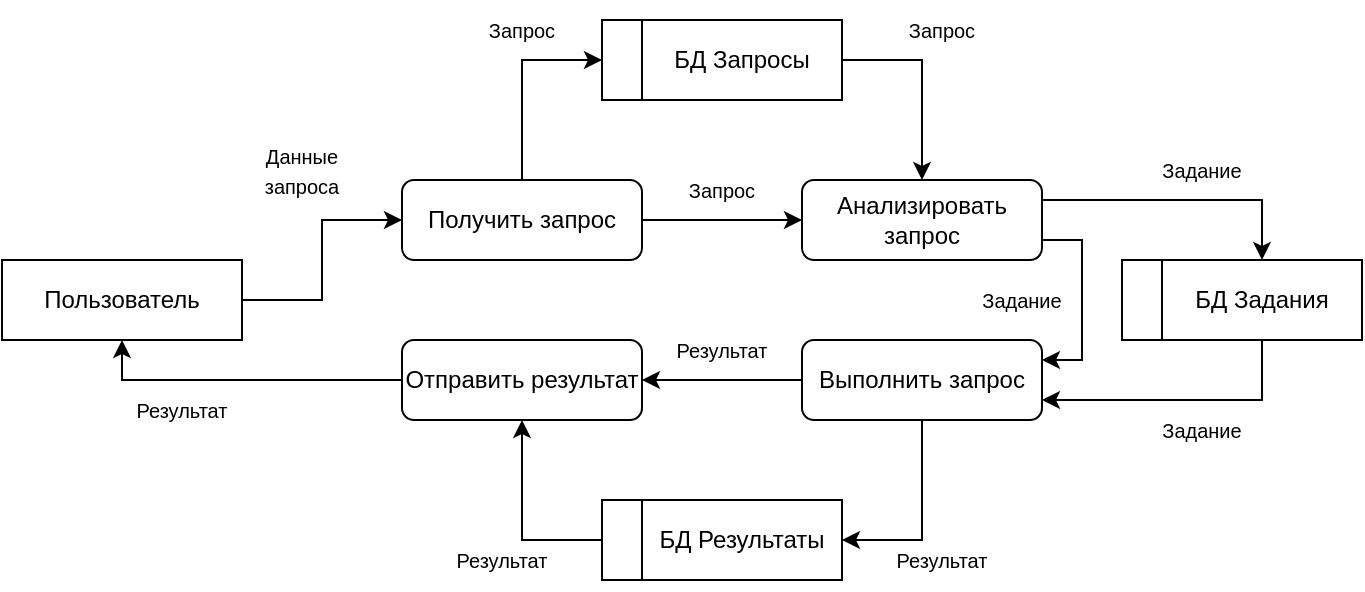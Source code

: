 <mxfile version="24.9.0">
  <diagram name="Page-1" id="yhO2-SSiH0f0_BhJ7Zqb">
    <mxGraphModel dx="1072" dy="775" grid="1" gridSize="10" guides="1" tooltips="1" connect="1" arrows="1" fold="1" page="1" pageScale="1" pageWidth="850" pageHeight="1100" math="0" shadow="0">
      <root>
        <mxCell id="0" />
        <mxCell id="1" parent="0" />
        <mxCell id="weUIz05FffwNc6pWtOBy-38" value="Пользователь" style="rounded=0;whiteSpace=wrap;html=1;" vertex="1" parent="1">
          <mxGeometry x="80" y="400" width="120" height="40" as="geometry" />
        </mxCell>
        <mxCell id="weUIz05FffwNc6pWtOBy-39" value="Получить запрос" style="rounded=1;whiteSpace=wrap;html=1;" vertex="1" parent="1">
          <mxGeometry x="280" y="360" width="120" height="40" as="geometry" />
        </mxCell>
        <mxCell id="weUIz05FffwNc6pWtOBy-40" value="Анализировать запрос" style="rounded=1;whiteSpace=wrap;html=1;" vertex="1" parent="1">
          <mxGeometry x="480" y="360" width="120" height="40" as="geometry" />
        </mxCell>
        <mxCell id="weUIz05FffwNc6pWtOBy-42" value="Выполнить запрос" style="rounded=1;whiteSpace=wrap;html=1;" vertex="1" parent="1">
          <mxGeometry x="480" y="440" width="120" height="40" as="geometry" />
        </mxCell>
        <mxCell id="weUIz05FffwNc6pWtOBy-43" value="Отправить результат" style="rounded=1;whiteSpace=wrap;html=1;" vertex="1" parent="1">
          <mxGeometry x="280" y="440" width="120" height="40" as="geometry" />
        </mxCell>
        <mxCell id="weUIz05FffwNc6pWtOBy-44" value="" style="endArrow=classic;html=1;rounded=0;exitX=1;exitY=0.5;exitDx=0;exitDy=0;entryX=0;entryY=0.5;entryDx=0;entryDy=0;strokeWidth=1;" edge="1" parent="1" source="weUIz05FffwNc6pWtOBy-38" target="weUIz05FffwNc6pWtOBy-39">
          <mxGeometry width="50" height="50" relative="1" as="geometry">
            <mxPoint x="220" y="480" as="sourcePoint" />
            <mxPoint x="270" y="430" as="targetPoint" />
            <Array as="points">
              <mxPoint x="240" y="420" />
              <mxPoint x="240" y="380" />
            </Array>
          </mxGeometry>
        </mxCell>
        <mxCell id="weUIz05FffwNc6pWtOBy-45" value="&lt;font style=&quot;font-size: 10px;&quot;&gt;Данные запроса&lt;/font&gt;" style="text;html=1;align=center;verticalAlign=middle;whiteSpace=wrap;rounded=0;" vertex="1" parent="1">
          <mxGeometry x="200" y="340" width="60" height="30" as="geometry" />
        </mxCell>
        <mxCell id="weUIz05FffwNc6pWtOBy-46" value="БД Запросы" style="rounded=0;whiteSpace=wrap;html=1;" vertex="1" parent="1">
          <mxGeometry x="400" y="280" width="100" height="40" as="geometry" />
        </mxCell>
        <mxCell id="weUIz05FffwNc6pWtOBy-47" value="" style="rounded=0;whiteSpace=wrap;html=1;" vertex="1" parent="1">
          <mxGeometry x="380" y="280" width="20" height="40" as="geometry" />
        </mxCell>
        <mxCell id="weUIz05FffwNc6pWtOBy-48" value="" style="endArrow=classic;html=1;rounded=0;exitX=0.5;exitY=0;exitDx=0;exitDy=0;entryX=0;entryY=0.5;entryDx=0;entryDy=0;" edge="1" parent="1" source="weUIz05FffwNc6pWtOBy-39" target="weUIz05FffwNc6pWtOBy-47">
          <mxGeometry width="50" height="50" relative="1" as="geometry">
            <mxPoint x="360" y="430" as="sourcePoint" />
            <mxPoint x="410" y="380" as="targetPoint" />
            <Array as="points">
              <mxPoint x="340" y="300" />
            </Array>
          </mxGeometry>
        </mxCell>
        <mxCell id="weUIz05FffwNc6pWtOBy-49" value="&lt;font style=&quot;font-size: 10px;&quot;&gt;Запрос&lt;/font&gt;" style="text;html=1;align=center;verticalAlign=middle;whiteSpace=wrap;rounded=0;" vertex="1" parent="1">
          <mxGeometry x="310" y="270" width="60" height="30" as="geometry" />
        </mxCell>
        <mxCell id="weUIz05FffwNc6pWtOBy-50" value="" style="endArrow=classic;html=1;rounded=0;entryX=0;entryY=0.5;entryDx=0;entryDy=0;exitX=1;exitY=0.5;exitDx=0;exitDy=0;" edge="1" parent="1" source="weUIz05FffwNc6pWtOBy-39" target="weUIz05FffwNc6pWtOBy-40">
          <mxGeometry width="50" height="50" relative="1" as="geometry">
            <mxPoint x="360" y="430" as="sourcePoint" />
            <mxPoint x="410" y="380" as="targetPoint" />
          </mxGeometry>
        </mxCell>
        <mxCell id="weUIz05FffwNc6pWtOBy-51" value="" style="endArrow=classic;html=1;rounded=0;entryX=0.5;entryY=0;entryDx=0;entryDy=0;" edge="1" parent="1" target="weUIz05FffwNc6pWtOBy-40">
          <mxGeometry width="50" height="50" relative="1" as="geometry">
            <mxPoint x="500" y="300" as="sourcePoint" />
            <mxPoint x="550" y="250" as="targetPoint" />
            <Array as="points">
              <mxPoint x="540" y="300" />
            </Array>
          </mxGeometry>
        </mxCell>
        <mxCell id="weUIz05FffwNc6pWtOBy-52" value="&lt;font style=&quot;font-size: 10px;&quot;&gt;Запрос&lt;/font&gt;" style="text;html=1;align=center;verticalAlign=middle;whiteSpace=wrap;rounded=0;" vertex="1" parent="1">
          <mxGeometry x="520" y="270" width="60" height="30" as="geometry" />
        </mxCell>
        <mxCell id="weUIz05FffwNc6pWtOBy-53" value="&lt;font style=&quot;font-size: 10px;&quot;&gt;Запрос&lt;/font&gt;" style="text;html=1;align=center;verticalAlign=middle;whiteSpace=wrap;rounded=0;" vertex="1" parent="1">
          <mxGeometry x="410" y="350" width="60" height="30" as="geometry" />
        </mxCell>
        <mxCell id="weUIz05FffwNc6pWtOBy-54" value="" style="endArrow=classic;html=1;rounded=0;exitX=1;exitY=0.75;exitDx=0;exitDy=0;entryX=1;entryY=0.25;entryDx=0;entryDy=0;" edge="1" parent="1" source="weUIz05FffwNc6pWtOBy-40" target="weUIz05FffwNc6pWtOBy-42">
          <mxGeometry width="50" height="50" relative="1" as="geometry">
            <mxPoint x="360" y="430" as="sourcePoint" />
            <mxPoint x="410" y="380" as="targetPoint" />
            <Array as="points">
              <mxPoint x="620" y="390" />
              <mxPoint x="620" y="450" />
            </Array>
          </mxGeometry>
        </mxCell>
        <mxCell id="weUIz05FffwNc6pWtOBy-55" value="БД Задания" style="rounded=0;whiteSpace=wrap;html=1;" vertex="1" parent="1">
          <mxGeometry x="660" y="400" width="100" height="40" as="geometry" />
        </mxCell>
        <mxCell id="weUIz05FffwNc6pWtOBy-56" value="" style="rounded=0;whiteSpace=wrap;html=1;" vertex="1" parent="1">
          <mxGeometry x="640" y="400" width="20" height="40" as="geometry" />
        </mxCell>
        <mxCell id="weUIz05FffwNc6pWtOBy-57" value="" style="endArrow=classic;html=1;rounded=0;exitX=1;exitY=0.25;exitDx=0;exitDy=0;entryX=0.5;entryY=0;entryDx=0;entryDy=0;" edge="1" parent="1" source="weUIz05FffwNc6pWtOBy-40" target="weUIz05FffwNc6pWtOBy-55">
          <mxGeometry width="50" height="50" relative="1" as="geometry">
            <mxPoint x="520" y="360" as="sourcePoint" />
            <mxPoint x="570" y="310" as="targetPoint" />
            <Array as="points">
              <mxPoint x="710" y="370" />
            </Array>
          </mxGeometry>
        </mxCell>
        <mxCell id="weUIz05FffwNc6pWtOBy-58" value="" style="endArrow=classic;html=1;rounded=0;exitX=0.5;exitY=1;exitDx=0;exitDy=0;entryX=1;entryY=0.75;entryDx=0;entryDy=0;" edge="1" parent="1" source="weUIz05FffwNc6pWtOBy-55" target="weUIz05FffwNc6pWtOBy-42">
          <mxGeometry width="50" height="50" relative="1" as="geometry">
            <mxPoint x="640" y="400" as="sourcePoint" />
            <mxPoint x="690" y="350" as="targetPoint" />
            <Array as="points">
              <mxPoint x="710" y="470" />
            </Array>
          </mxGeometry>
        </mxCell>
        <mxCell id="weUIz05FffwNc6pWtOBy-59" value="&lt;font style=&quot;font-size: 10px;&quot;&gt;Задание&lt;/font&gt;" style="text;html=1;align=center;verticalAlign=middle;whiteSpace=wrap;rounded=0;" vertex="1" parent="1">
          <mxGeometry x="560" y="405" width="60" height="30" as="geometry" />
        </mxCell>
        <mxCell id="weUIz05FffwNc6pWtOBy-60" value="&lt;font style=&quot;font-size: 10px;&quot;&gt;Задание&lt;/font&gt;" style="text;html=1;align=center;verticalAlign=middle;whiteSpace=wrap;rounded=0;" vertex="1" parent="1">
          <mxGeometry x="650" y="340" width="60" height="30" as="geometry" />
        </mxCell>
        <mxCell id="weUIz05FffwNc6pWtOBy-61" value="&lt;font style=&quot;font-size: 10px;&quot;&gt;Задание&lt;/font&gt;" style="text;html=1;align=center;verticalAlign=middle;whiteSpace=wrap;rounded=0;" vertex="1" parent="1">
          <mxGeometry x="650" y="470" width="60" height="30" as="geometry" />
        </mxCell>
        <mxCell id="weUIz05FffwNc6pWtOBy-62" value="БД Результаты" style="rounded=0;whiteSpace=wrap;html=1;" vertex="1" parent="1">
          <mxGeometry x="400" y="520" width="100" height="40" as="geometry" />
        </mxCell>
        <mxCell id="weUIz05FffwNc6pWtOBy-63" value="" style="rounded=0;whiteSpace=wrap;html=1;" vertex="1" parent="1">
          <mxGeometry x="380" y="520" width="20" height="40" as="geometry" />
        </mxCell>
        <mxCell id="weUIz05FffwNc6pWtOBy-64" value="" style="endArrow=classic;html=1;rounded=0;entryX=1;entryY=0.5;entryDx=0;entryDy=0;exitX=0.5;exitY=1;exitDx=0;exitDy=0;" edge="1" parent="1" source="weUIz05FffwNc6pWtOBy-42" target="weUIz05FffwNc6pWtOBy-62">
          <mxGeometry width="50" height="50" relative="1" as="geometry">
            <mxPoint x="400" y="440" as="sourcePoint" />
            <mxPoint x="450" y="390" as="targetPoint" />
            <Array as="points">
              <mxPoint x="540" y="540" />
            </Array>
          </mxGeometry>
        </mxCell>
        <mxCell id="weUIz05FffwNc6pWtOBy-65" value="" style="endArrow=classic;html=1;rounded=0;exitX=0;exitY=0.5;exitDx=0;exitDy=0;entryX=0.5;entryY=1;entryDx=0;entryDy=0;" edge="1" parent="1" source="weUIz05FffwNc6pWtOBy-63" target="weUIz05FffwNc6pWtOBy-43">
          <mxGeometry width="50" height="50" relative="1" as="geometry">
            <mxPoint x="400" y="440" as="sourcePoint" />
            <mxPoint x="450" y="390" as="targetPoint" />
            <Array as="points">
              <mxPoint x="340" y="540" />
            </Array>
          </mxGeometry>
        </mxCell>
        <mxCell id="weUIz05FffwNc6pWtOBy-66" value="" style="endArrow=classic;html=1;rounded=0;exitX=0;exitY=0.5;exitDx=0;exitDy=0;entryX=1;entryY=0.5;entryDx=0;entryDy=0;" edge="1" parent="1" source="weUIz05FffwNc6pWtOBy-42" target="weUIz05FffwNc6pWtOBy-43">
          <mxGeometry width="50" height="50" relative="1" as="geometry">
            <mxPoint x="400" y="440" as="sourcePoint" />
            <mxPoint x="450" y="390" as="targetPoint" />
          </mxGeometry>
        </mxCell>
        <mxCell id="weUIz05FffwNc6pWtOBy-67" value="&lt;font style=&quot;font-size: 10px;&quot;&gt;Результат&lt;/font&gt;" style="text;html=1;align=center;verticalAlign=middle;whiteSpace=wrap;rounded=0;" vertex="1" parent="1">
          <mxGeometry x="520" y="535" width="60" height="30" as="geometry" />
        </mxCell>
        <mxCell id="weUIz05FffwNc6pWtOBy-68" value="&lt;font style=&quot;font-size: 10px;&quot;&gt;Результат&lt;/font&gt;" style="text;html=1;align=center;verticalAlign=middle;whiteSpace=wrap;rounded=0;" vertex="1" parent="1">
          <mxGeometry x="300" y="535" width="60" height="30" as="geometry" />
        </mxCell>
        <mxCell id="weUIz05FffwNc6pWtOBy-69" value="&lt;font style=&quot;font-size: 10px;&quot;&gt;Результат&lt;/font&gt;" style="text;html=1;align=center;verticalAlign=middle;whiteSpace=wrap;rounded=0;" vertex="1" parent="1">
          <mxGeometry x="410" y="430" width="60" height="30" as="geometry" />
        </mxCell>
        <mxCell id="weUIz05FffwNc6pWtOBy-70" value="" style="endArrow=classic;html=1;rounded=0;exitX=0;exitY=0.5;exitDx=0;exitDy=0;entryX=0.5;entryY=1;entryDx=0;entryDy=0;" edge="1" parent="1" source="weUIz05FffwNc6pWtOBy-43" target="weUIz05FffwNc6pWtOBy-38">
          <mxGeometry width="50" height="50" relative="1" as="geometry">
            <mxPoint x="170" y="440" as="sourcePoint" />
            <mxPoint x="220" y="390" as="targetPoint" />
            <Array as="points">
              <mxPoint x="140" y="460" />
            </Array>
          </mxGeometry>
        </mxCell>
        <mxCell id="weUIz05FffwNc6pWtOBy-71" value="&lt;font style=&quot;font-size: 10px;&quot;&gt;Результат&lt;/font&gt;" style="text;html=1;align=center;verticalAlign=middle;whiteSpace=wrap;rounded=0;" vertex="1" parent="1">
          <mxGeometry x="140" y="460" width="60" height="30" as="geometry" />
        </mxCell>
      </root>
    </mxGraphModel>
  </diagram>
</mxfile>
